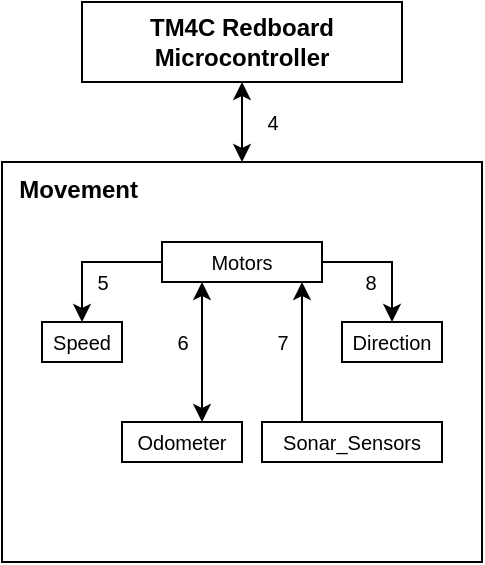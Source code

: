 <mxfile version="26.0.16">
  <diagram name="Page-1" id="trQdiBlen_foMQJMFfYV">
    <mxGraphModel dx="989" dy="582" grid="1" gridSize="10" guides="1" tooltips="1" connect="1" arrows="1" fold="1" page="1" pageScale="1" pageWidth="850" pageHeight="1100" math="0" shadow="0">
      <root>
        <mxCell id="0" />
        <mxCell id="1" parent="0" />
        <mxCell id="0nKidd32OIN0jVX-Ibuc-10" value="&lt;b&gt;&amp;nbsp; Movement&lt;/b&gt;" style="rounded=0;whiteSpace=wrap;html=1;align=left;verticalAlign=top;" parent="1" vertex="1">
          <mxGeometry x="280" y="320" width="240" height="200" as="geometry" />
        </mxCell>
        <mxCell id="0nKidd32OIN0jVX-Ibuc-28" style="edgeStyle=orthogonalEdgeStyle;rounded=0;orthogonalLoop=1;jettySize=auto;html=1;exitX=1;exitY=0.5;exitDx=0;exitDy=0;entryX=0.5;entryY=0;entryDx=0;entryDy=0;" parent="1" source="0nKidd32OIN0jVX-Ibuc-11" target="0nKidd32OIN0jVX-Ibuc-13" edge="1">
          <mxGeometry relative="1" as="geometry" />
        </mxCell>
        <mxCell id="0nKidd32OIN0jVX-Ibuc-29" style="edgeStyle=orthogonalEdgeStyle;rounded=0;orthogonalLoop=1;jettySize=auto;html=1;exitX=0;exitY=0.5;exitDx=0;exitDy=0;entryX=0.5;entryY=0;entryDx=0;entryDy=0;" parent="1" source="0nKidd32OIN0jVX-Ibuc-11" target="0nKidd32OIN0jVX-Ibuc-12" edge="1">
          <mxGeometry relative="1" as="geometry" />
        </mxCell>
        <mxCell id="0nKidd32OIN0jVX-Ibuc-11" value="&lt;font style=&quot;font-size: 10px;&quot;&gt;Motors&lt;/font&gt;" style="rounded=0;whiteSpace=wrap;html=1;" parent="1" vertex="1">
          <mxGeometry x="360" y="360" width="80" height="20" as="geometry" />
        </mxCell>
        <mxCell id="0nKidd32OIN0jVX-Ibuc-12" value="&lt;font style=&quot;font-size: 10px;&quot;&gt;Speed&lt;/font&gt;" style="rounded=0;whiteSpace=wrap;html=1;" parent="1" vertex="1">
          <mxGeometry x="300" y="400" width="40" height="20" as="geometry" />
        </mxCell>
        <mxCell id="0nKidd32OIN0jVX-Ibuc-13" value="&lt;font style=&quot;font-size: 10px;&quot;&gt;Direction&lt;/font&gt;" style="rounded=0;whiteSpace=wrap;html=1;" parent="1" vertex="1">
          <mxGeometry x="450" y="400" width="50" height="20" as="geometry" />
        </mxCell>
        <mxCell id="0nKidd32OIN0jVX-Ibuc-14" value="&lt;font style=&quot;font-size: 10px;&quot;&gt;Odometer&lt;/font&gt;" style="rounded=0;whiteSpace=wrap;html=1;" parent="1" vertex="1">
          <mxGeometry x="340" y="450" width="60" height="20" as="geometry" />
        </mxCell>
        <mxCell id="0nKidd32OIN0jVX-Ibuc-15" value="&lt;span style=&quot;font-size: 10px;&quot;&gt;Sonar_Sensors&lt;/span&gt;" style="rounded=0;whiteSpace=wrap;html=1;" parent="1" vertex="1">
          <mxGeometry x="410" y="450" width="90" height="20" as="geometry" />
        </mxCell>
        <mxCell id="0nKidd32OIN0jVX-Ibuc-26" value="" style="endArrow=classic;html=1;rounded=0;entryX=0.051;entryY=1.003;entryDx=0;entryDy=0;entryPerimeter=0;exitX=0.781;exitY=-0.016;exitDx=0;exitDy=0;exitPerimeter=0;targetPerimeterSpacing=-2;startArrow=none;startFill=0;endFill=1;" parent="1" edge="1">
          <mxGeometry width="50" height="50" relative="1" as="geometry">
            <mxPoint x="430" y="450" as="sourcePoint" />
            <mxPoint x="430" y="380" as="targetPoint" />
          </mxGeometry>
        </mxCell>
        <mxCell id="0nKidd32OIN0jVX-Ibuc-27" value="" style="endArrow=classic;html=1;rounded=0;entryX=0.051;entryY=1.003;entryDx=0;entryDy=0;entryPerimeter=0;exitX=0.781;exitY=-0.016;exitDx=0;exitDy=0;exitPerimeter=0;targetPerimeterSpacing=-2;startArrow=classic;startFill=1;endFill=1;" parent="1" edge="1">
          <mxGeometry width="50" height="50" relative="1" as="geometry">
            <mxPoint x="380" y="450" as="sourcePoint" />
            <mxPoint x="380" y="380" as="targetPoint" />
          </mxGeometry>
        </mxCell>
        <mxCell id="0nKidd32OIN0jVX-Ibuc-45" value="&lt;font style=&quot;font-size: 10px;&quot;&gt;5&lt;/font&gt;" style="text;html=1;align=center;verticalAlign=middle;resizable=0;points=[];autosize=1;strokeColor=none;fillColor=none;spacing=-3;" parent="1" vertex="1">
          <mxGeometry x="320" y="370" width="20" height="20" as="geometry" />
        </mxCell>
        <mxCell id="0nKidd32OIN0jVX-Ibuc-46" value="&lt;font style=&quot;font-size: 10px;&quot;&gt;8&lt;/font&gt;" style="text;html=1;align=center;verticalAlign=middle;resizable=0;points=[];autosize=1;strokeColor=none;fillColor=none;spacing=-3;" parent="1" vertex="1">
          <mxGeometry x="454" y="370" width="20" height="20" as="geometry" />
        </mxCell>
        <mxCell id="0nKidd32OIN0jVX-Ibuc-47" value="&lt;font style=&quot;font-size: 10px;&quot;&gt;7&lt;/font&gt;" style="text;html=1;align=center;verticalAlign=middle;resizable=0;points=[];autosize=1;strokeColor=none;fillColor=none;spacing=-3;" parent="1" vertex="1">
          <mxGeometry x="410" y="400" width="20" height="20" as="geometry" />
        </mxCell>
        <mxCell id="0nKidd32OIN0jVX-Ibuc-48" value="&lt;font style=&quot;font-size: 10px;&quot;&gt;6&lt;/font&gt;" style="text;html=1;align=center;verticalAlign=middle;resizable=0;points=[];autosize=1;strokeColor=none;fillColor=none;spacing=-3;" parent="1" vertex="1">
          <mxGeometry x="360" y="400" width="20" height="20" as="geometry" />
        </mxCell>
        <mxCell id="NOaE37VPc0i63LTB-BPz-2" style="edgeStyle=orthogonalEdgeStyle;rounded=0;orthogonalLoop=1;jettySize=auto;html=1;exitX=0.5;exitY=1;exitDx=0;exitDy=0;entryX=0.5;entryY=0;entryDx=0;entryDy=0;startArrow=classic;startFill=1;" parent="1" source="NOaE37VPc0i63LTB-BPz-1" target="0nKidd32OIN0jVX-Ibuc-10" edge="1">
          <mxGeometry relative="1" as="geometry" />
        </mxCell>
        <mxCell id="NOaE37VPc0i63LTB-BPz-1" value="&lt;b&gt;TM4C Redboard Microcontroller&lt;/b&gt;" style="rounded=0;whiteSpace=wrap;html=1;fontStyle=1" parent="1" vertex="1">
          <mxGeometry x="320" y="240" width="160" height="40" as="geometry" />
        </mxCell>
        <mxCell id="NOaE37VPc0i63LTB-BPz-3" value="&lt;font style=&quot;font-size: 10px;&quot;&gt;4&lt;/font&gt;" style="text;html=1;align=center;verticalAlign=middle;resizable=0;points=[];autosize=1;strokeColor=none;fillColor=none;spacing=-3;" parent="1" vertex="1">
          <mxGeometry x="405" y="290" width="20" height="20" as="geometry" />
        </mxCell>
      </root>
    </mxGraphModel>
  </diagram>
</mxfile>
